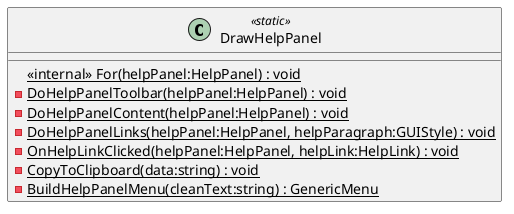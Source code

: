 @startuml
class DrawHelpPanel <<static>> {
    <<internal>> {static} For(helpPanel:HelpPanel) : void
    {static} - DoHelpPanelToolbar(helpPanel:HelpPanel) : void
    {static} - DoHelpPanelContent(helpPanel:HelpPanel) : void
    {static} - DoHelpPanelLinks(helpPanel:HelpPanel, helpParagraph:GUIStyle) : void
    {static} - OnHelpLinkClicked(helpPanel:HelpPanel, helpLink:HelpLink) : void
    {static} - CopyToClipboard(data:string) : void
    {static} - BuildHelpPanelMenu(cleanText:string) : GenericMenu
}
@enduml
